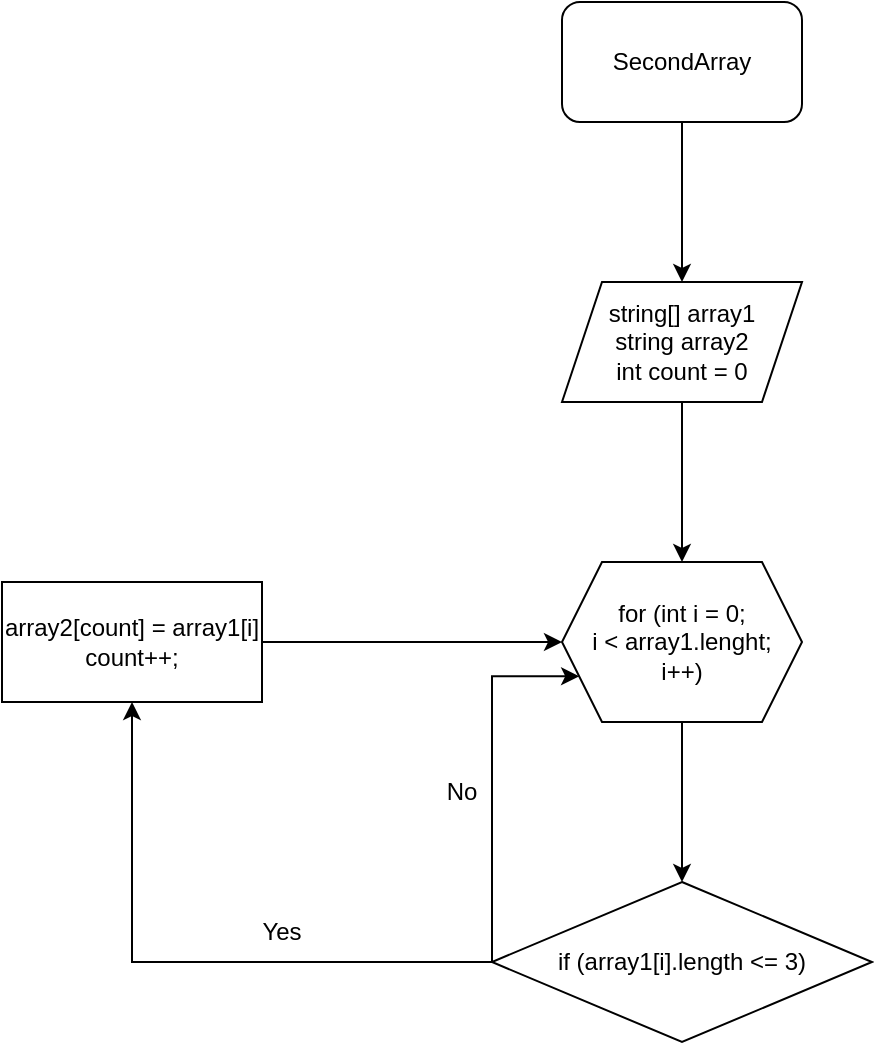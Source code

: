 <mxfile version="20.4.1" type="device"><diagram id="C5RBs43oDa-KdzZeNtuy" name="Page-1"><mxGraphModel dx="294" dy="1729" grid="1" gridSize="10" guides="1" tooltips="1" connect="1" arrows="1" fold="1" page="1" pageScale="1" pageWidth="827" pageHeight="1169" math="0" shadow="0"><root><mxCell id="WIyWlLk6GJQsqaUBKTNV-0"/><mxCell id="WIyWlLk6GJQsqaUBKTNV-1" parent="WIyWlLk6GJQsqaUBKTNV-0"/><mxCell id="NQ5iEfIE2kbNG8ndkZZh-5" style="edgeStyle=orthogonalEdgeStyle;rounded=0;orthogonalLoop=1;jettySize=auto;html=1;exitX=1;exitY=0.5;exitDx=0;exitDy=0;entryX=0;entryY=0.5;entryDx=0;entryDy=0;" edge="1" parent="WIyWlLk6GJQsqaUBKTNV-1" source="NQ5iEfIE2kbNG8ndkZZh-3" target="NQ5iEfIE2kbNG8ndkZZh-4"><mxGeometry relative="1" as="geometry"/></mxCell><mxCell id="NQ5iEfIE2kbNG8ndkZZh-3" value="array2[count] = array1[i]&lt;br&gt;count++;" style="rounded=0;whiteSpace=wrap;html=1;" vertex="1" parent="WIyWlLk6GJQsqaUBKTNV-1"><mxGeometry x="290" y="270" width="130" height="60" as="geometry"/></mxCell><mxCell id="NQ5iEfIE2kbNG8ndkZZh-7" value="" style="edgeStyle=orthogonalEdgeStyle;rounded=0;orthogonalLoop=1;jettySize=auto;html=1;" edge="1" parent="WIyWlLk6GJQsqaUBKTNV-1" source="NQ5iEfIE2kbNG8ndkZZh-4" target="NQ5iEfIE2kbNG8ndkZZh-6"><mxGeometry relative="1" as="geometry"/></mxCell><mxCell id="NQ5iEfIE2kbNG8ndkZZh-4" value="for (int i = 0;&lt;br&gt;i &amp;lt; array1.lenght;&lt;br&gt;i++)" style="shape=hexagon;perimeter=hexagonPerimeter2;whiteSpace=wrap;html=1;fixedSize=1;" vertex="1" parent="WIyWlLk6GJQsqaUBKTNV-1"><mxGeometry x="570" y="260" width="120" height="80" as="geometry"/></mxCell><mxCell id="NQ5iEfIE2kbNG8ndkZZh-9" style="edgeStyle=orthogonalEdgeStyle;rounded=0;orthogonalLoop=1;jettySize=auto;html=1;exitX=0;exitY=0.5;exitDx=0;exitDy=0;entryX=0.5;entryY=1;entryDx=0;entryDy=0;" edge="1" parent="WIyWlLk6GJQsqaUBKTNV-1" source="NQ5iEfIE2kbNG8ndkZZh-6" target="NQ5iEfIE2kbNG8ndkZZh-3"><mxGeometry relative="1" as="geometry"/></mxCell><mxCell id="NQ5iEfIE2kbNG8ndkZZh-15" style="edgeStyle=orthogonalEdgeStyle;rounded=0;orthogonalLoop=1;jettySize=auto;html=1;exitX=0;exitY=0.5;exitDx=0;exitDy=0;entryX=0;entryY=0.75;entryDx=0;entryDy=0;" edge="1" parent="WIyWlLk6GJQsqaUBKTNV-1" source="NQ5iEfIE2kbNG8ndkZZh-6" target="NQ5iEfIE2kbNG8ndkZZh-4"><mxGeometry relative="1" as="geometry"><Array as="points"><mxPoint x="535" y="317"/></Array></mxGeometry></mxCell><mxCell id="NQ5iEfIE2kbNG8ndkZZh-6" value="if (array1[i].length &amp;lt;= 3)" style="rhombus;whiteSpace=wrap;html=1;" vertex="1" parent="WIyWlLk6GJQsqaUBKTNV-1"><mxGeometry x="535" y="420" width="190" height="80" as="geometry"/></mxCell><mxCell id="NQ5iEfIE2kbNG8ndkZZh-11" style="edgeStyle=orthogonalEdgeStyle;rounded=0;orthogonalLoop=1;jettySize=auto;html=1;exitX=0.5;exitY=1;exitDx=0;exitDy=0;entryX=0.5;entryY=0;entryDx=0;entryDy=0;" edge="1" parent="WIyWlLk6GJQsqaUBKTNV-1" source="NQ5iEfIE2kbNG8ndkZZh-10" target="NQ5iEfIE2kbNG8ndkZZh-4"><mxGeometry relative="1" as="geometry"/></mxCell><mxCell id="NQ5iEfIE2kbNG8ndkZZh-10" value="string[] array1&lt;br&gt;string array2&lt;br&gt;int count = 0" style="shape=parallelogram;perimeter=parallelogramPerimeter;whiteSpace=wrap;html=1;fixedSize=1;" vertex="1" parent="WIyWlLk6GJQsqaUBKTNV-1"><mxGeometry x="570" y="120" width="120" height="60" as="geometry"/></mxCell><mxCell id="NQ5iEfIE2kbNG8ndkZZh-13" style="edgeStyle=orthogonalEdgeStyle;rounded=0;orthogonalLoop=1;jettySize=auto;html=1;exitX=0.5;exitY=1;exitDx=0;exitDy=0;entryX=0.5;entryY=0;entryDx=0;entryDy=0;" edge="1" parent="WIyWlLk6GJQsqaUBKTNV-1" source="NQ5iEfIE2kbNG8ndkZZh-12" target="NQ5iEfIE2kbNG8ndkZZh-10"><mxGeometry relative="1" as="geometry"/></mxCell><mxCell id="NQ5iEfIE2kbNG8ndkZZh-12" value="SecondArray" style="rounded=1;whiteSpace=wrap;html=1;" vertex="1" parent="WIyWlLk6GJQsqaUBKTNV-1"><mxGeometry x="570" y="-20" width="120" height="60" as="geometry"/></mxCell><mxCell id="NQ5iEfIE2kbNG8ndkZZh-14" value="Yes" style="text;html=1;strokeColor=none;fillColor=none;align=center;verticalAlign=middle;whiteSpace=wrap;rounded=0;" vertex="1" parent="WIyWlLk6GJQsqaUBKTNV-1"><mxGeometry x="400" y="430" width="60" height="30" as="geometry"/></mxCell><mxCell id="NQ5iEfIE2kbNG8ndkZZh-18" value="No" style="text;html=1;strokeColor=none;fillColor=none;align=center;verticalAlign=middle;whiteSpace=wrap;rounded=0;" vertex="1" parent="WIyWlLk6GJQsqaUBKTNV-1"><mxGeometry x="490" y="360" width="60" height="30" as="geometry"/></mxCell></root></mxGraphModel></diagram></mxfile>
